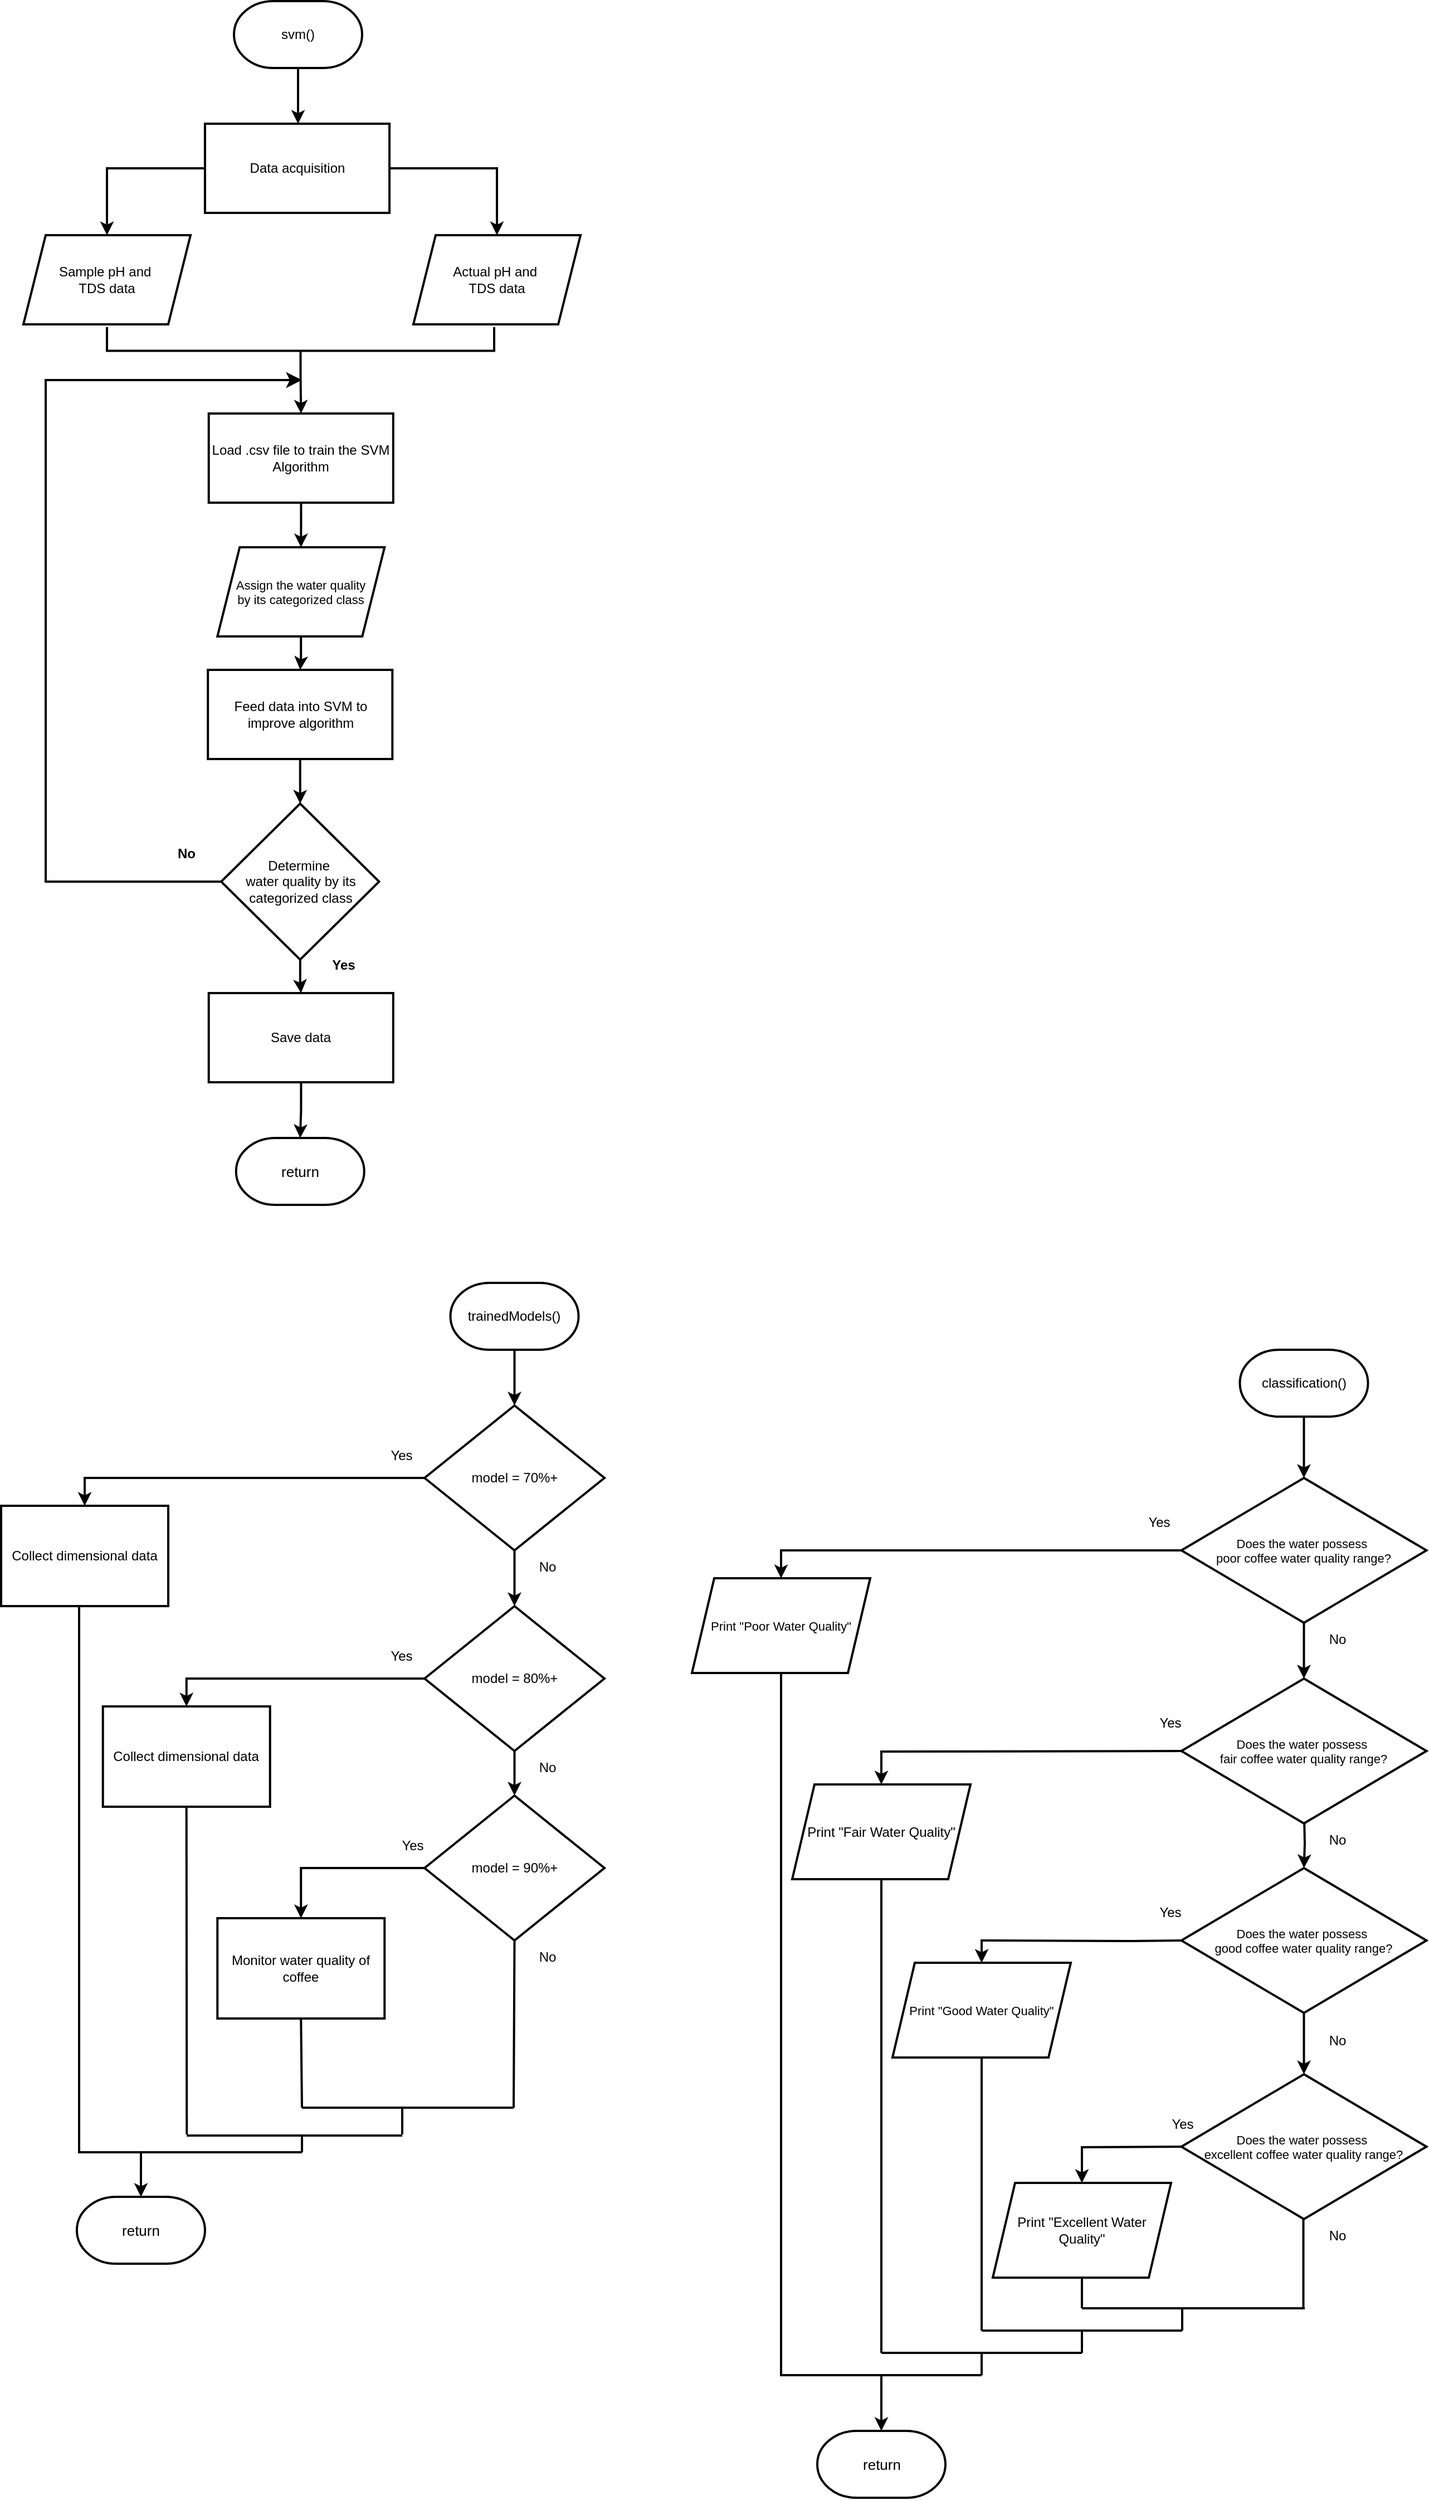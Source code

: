 <mxfile version="24.2.5" type="device">
  <diagram name="Page-1" id="xqzKq7Jxj5pf0_eqr3YV">
    <mxGraphModel dx="1036" dy="627" grid="1" gridSize="10" guides="1" tooltips="1" connect="1" arrows="1" fold="1" page="1" pageScale="1" pageWidth="850" pageHeight="1100" math="0" shadow="0">
      <root>
        <mxCell id="0" />
        <mxCell id="1" parent="0" />
        <mxCell id="C3bF9761ut3LMSNHBAmt-38" style="edgeStyle=orthogonalEdgeStyle;rounded=0;orthogonalLoop=1;jettySize=auto;html=1;entryX=0.5;entryY=0;entryDx=0;entryDy=0;strokeWidth=2;" parent="1" source="C3bF9761ut3LMSNHBAmt-26" edge="1">
          <mxGeometry relative="1" as="geometry">
            <mxPoint x="436.5" y="140" as="targetPoint" />
          </mxGeometry>
        </mxCell>
        <mxCell id="C3bF9761ut3LMSNHBAmt-26" value="svm()" style="strokeWidth=2;html=1;shape=mxgraph.flowchart.terminator;whiteSpace=wrap;" parent="1" vertex="1">
          <mxGeometry x="379" y="30" width="115" height="60" as="geometry" />
        </mxCell>
        <mxCell id="C3bF9761ut3LMSNHBAmt-78" style="edgeStyle=orthogonalEdgeStyle;rounded=0;orthogonalLoop=1;jettySize=auto;html=1;entryX=0.5;entryY=0;entryDx=0;entryDy=0;strokeWidth=2;" parent="1" source="C3bF9761ut3LMSNHBAmt-32" target="C3bF9761ut3LMSNHBAmt-70" edge="1">
          <mxGeometry relative="1" as="geometry" />
        </mxCell>
        <mxCell id="C3bF9761ut3LMSNHBAmt-32" value="&lt;font style=&quot;font-size: 12px;&quot;&gt;Determine&amp;nbsp;&lt;/font&gt;&lt;div&gt;&lt;font style=&quot;font-size: 12px;&quot;&gt;water quality by its categorized class&lt;/font&gt;&lt;/div&gt;" style="strokeWidth=2;html=1;shape=mxgraph.flowchart.decision;whiteSpace=wrap;" parent="1" vertex="1">
          <mxGeometry x="367.5" y="750" width="141.75" height="140" as="geometry" />
        </mxCell>
        <mxCell id="C3bF9761ut3LMSNHBAmt-33" value="&lt;font style=&quot;font-size: 13px;&quot;&gt;return&lt;/font&gt;" style="strokeWidth=2;html=1;shape=mxgraph.flowchart.terminator;whiteSpace=wrap;" parent="1" vertex="1">
          <mxGeometry x="380.87" y="1050" width="115" height="60" as="geometry" />
        </mxCell>
        <mxCell id="C3bF9761ut3LMSNHBAmt-71" style="edgeStyle=orthogonalEdgeStyle;rounded=0;orthogonalLoop=1;jettySize=auto;html=1;entryX=0.5;entryY=0;entryDx=0;entryDy=0;strokeWidth=2;" parent="1" source="C3bF9761ut3LMSNHBAmt-63" target="C3bF9761ut3LMSNHBAmt-66" edge="1">
          <mxGeometry relative="1" as="geometry" />
        </mxCell>
        <mxCell id="C3bF9761ut3LMSNHBAmt-81" style="edgeStyle=orthogonalEdgeStyle;rounded=0;orthogonalLoop=1;jettySize=auto;html=1;entryX=0.5;entryY=0;entryDx=0;entryDy=0;strokeWidth=2;" parent="1" source="C3bF9761ut3LMSNHBAmt-63" target="C3bF9761ut3LMSNHBAmt-80" edge="1">
          <mxGeometry relative="1" as="geometry" />
        </mxCell>
        <mxCell id="C3bF9761ut3LMSNHBAmt-63" value="Data acquisition" style="rounded=0;whiteSpace=wrap;html=1;strokeWidth=2;" parent="1" vertex="1">
          <mxGeometry x="352.97" y="140" width="165.56" height="80" as="geometry" />
        </mxCell>
        <mxCell id="C3bF9761ut3LMSNHBAmt-66" value="Actual pH and&amp;nbsp;&lt;div&gt;TDS data&lt;/div&gt;" style="shape=parallelogram;perimeter=parallelogramPerimeter;whiteSpace=wrap;html=1;fixedSize=1;strokeWidth=2;" parent="1" vertex="1">
          <mxGeometry x="540" y="240" width="150" height="80" as="geometry" />
        </mxCell>
        <mxCell id="C3bF9761ut3LMSNHBAmt-75" style="edgeStyle=orthogonalEdgeStyle;rounded=0;orthogonalLoop=1;jettySize=auto;html=1;entryX=0.5;entryY=0;entryDx=0;entryDy=0;strokeWidth=2;" parent="1" source="C3bF9761ut3LMSNHBAmt-67" target="C3bF9761ut3LMSNHBAmt-68" edge="1">
          <mxGeometry relative="1" as="geometry" />
        </mxCell>
        <mxCell id="C3bF9761ut3LMSNHBAmt-67" value="Load .csv file to train the SVM Algorithm" style="rounded=0;whiteSpace=wrap;html=1;strokeWidth=2;" parent="1" vertex="1">
          <mxGeometry x="356.35" y="400" width="165.56" height="80" as="geometry" />
        </mxCell>
        <mxCell id="C3bF9761ut3LMSNHBAmt-76" style="edgeStyle=orthogonalEdgeStyle;rounded=0;orthogonalLoop=1;jettySize=auto;html=1;entryX=0.5;entryY=0;entryDx=0;entryDy=0;strokeWidth=2;" parent="1" source="C3bF9761ut3LMSNHBAmt-68" target="C3bF9761ut3LMSNHBAmt-69" edge="1">
          <mxGeometry relative="1" as="geometry" />
        </mxCell>
        <mxCell id="C3bF9761ut3LMSNHBAmt-68" value="&lt;font style=&quot;font-size: 11px;&quot;&gt;Assign the water quality&lt;/font&gt;&lt;div style=&quot;font-size: 11px;&quot;&gt;&lt;font style=&quot;font-size: 11px;&quot;&gt;by its categorized class&lt;/font&gt;&lt;/div&gt;" style="shape=parallelogram;perimeter=parallelogramPerimeter;whiteSpace=wrap;html=1;fixedSize=1;strokeWidth=2;" parent="1" vertex="1">
          <mxGeometry x="364.13" y="520" width="150" height="80" as="geometry" />
        </mxCell>
        <mxCell id="C3bF9761ut3LMSNHBAmt-69" value="Feed data into SVM to improve algorithm" style="rounded=0;whiteSpace=wrap;html=1;strokeWidth=2;" parent="1" vertex="1">
          <mxGeometry x="355.6" y="630" width="165.56" height="80" as="geometry" />
        </mxCell>
        <mxCell id="C3bF9761ut3LMSNHBAmt-70" value="Save data" style="rounded=0;whiteSpace=wrap;html=1;strokeWidth=2;" parent="1" vertex="1">
          <mxGeometry x="356.35" y="920" width="165.56" height="80" as="geometry" />
        </mxCell>
        <mxCell id="C3bF9761ut3LMSNHBAmt-74" value="" style="edgeStyle=elbowEdgeStyle;elbow=horizontal;endArrow=classic;html=1;curved=0;rounded=0;endSize=8;startSize=8;exitX=0;exitY=0.5;exitDx=0;exitDy=0;exitPerimeter=0;strokeWidth=2;" parent="1" source="C3bF9761ut3LMSNHBAmt-32" edge="1">
          <mxGeometry width="50" height="50" relative="1" as="geometry">
            <mxPoint x="210" y="950" as="sourcePoint" />
            <mxPoint x="440" y="370" as="targetPoint" />
            <Array as="points">
              <mxPoint x="210" y="780" />
            </Array>
          </mxGeometry>
        </mxCell>
        <mxCell id="C3bF9761ut3LMSNHBAmt-77" style="edgeStyle=orthogonalEdgeStyle;rounded=0;orthogonalLoop=1;jettySize=auto;html=1;entryX=0.5;entryY=0;entryDx=0;entryDy=0;entryPerimeter=0;strokeWidth=2;" parent="1" source="C3bF9761ut3LMSNHBAmt-69" target="C3bF9761ut3LMSNHBAmt-32" edge="1">
          <mxGeometry relative="1" as="geometry" />
        </mxCell>
        <mxCell id="C3bF9761ut3LMSNHBAmt-79" style="edgeStyle=orthogonalEdgeStyle;rounded=0;orthogonalLoop=1;jettySize=auto;html=1;entryX=0.5;entryY=0;entryDx=0;entryDy=0;entryPerimeter=0;strokeWidth=2;" parent="1" source="C3bF9761ut3LMSNHBAmt-70" target="C3bF9761ut3LMSNHBAmt-33" edge="1">
          <mxGeometry relative="1" as="geometry" />
        </mxCell>
        <mxCell id="C3bF9761ut3LMSNHBAmt-80" value="Sample pH and&amp;nbsp;&lt;div&gt;TDS data&lt;/div&gt;" style="shape=parallelogram;perimeter=parallelogramPerimeter;whiteSpace=wrap;html=1;fixedSize=1;strokeWidth=2;" parent="1" vertex="1">
          <mxGeometry x="190" y="240" width="150" height="80" as="geometry" />
        </mxCell>
        <mxCell id="C3bF9761ut3LMSNHBAmt-92" style="edgeStyle=orthogonalEdgeStyle;rounded=0;orthogonalLoop=1;jettySize=auto;html=1;exitX=0;exitY=0.5;exitDx=0;exitDy=0;exitPerimeter=0;entryX=0.5;entryY=0;entryDx=0;entryDy=0;strokeWidth=2;" parent="1" source="C3bF9761ut3LMSNHBAmt-90" target="C3bF9761ut3LMSNHBAmt-67" edge="1">
          <mxGeometry relative="1" as="geometry" />
        </mxCell>
        <mxCell id="C3bF9761ut3LMSNHBAmt-90" value="" style="strokeWidth=2;html=1;shape=mxgraph.flowchart.annotation_2;align=left;labelPosition=right;pointerEvents=1;rotation=-90;" parent="1" vertex="1">
          <mxGeometry x="417.5" y="170" width="42.5" height="347.5" as="geometry" />
        </mxCell>
        <mxCell id="C3bF9761ut3LMSNHBAmt-93" value="&lt;b&gt;No&lt;/b&gt;" style="text;html=1;align=center;verticalAlign=middle;resizable=0;points=[];autosize=1;strokeColor=none;fillColor=none;" parent="1" vertex="1">
          <mxGeometry x="316.35" y="780" width="40" height="30" as="geometry" />
        </mxCell>
        <mxCell id="C3bF9761ut3LMSNHBAmt-94" value="&lt;b&gt;Yes&lt;/b&gt;" style="text;html=1;align=center;verticalAlign=middle;resizable=0;points=[];autosize=1;strokeColor=none;fillColor=none;" parent="1" vertex="1">
          <mxGeometry x="456.63" y="880" width="40" height="30" as="geometry" />
        </mxCell>
        <mxCell id="0U2_Sd-0l9gItfTflwsa-11" style="edgeStyle=orthogonalEdgeStyle;rounded=0;orthogonalLoop=1;jettySize=auto;html=1;entryX=0.5;entryY=0;entryDx=0;entryDy=0;strokeWidth=2;" edge="1" parent="1" source="0U2_Sd-0l9gItfTflwsa-1" target="0U2_Sd-0l9gItfTflwsa-2">
          <mxGeometry relative="1" as="geometry" />
        </mxCell>
        <mxCell id="0U2_Sd-0l9gItfTflwsa-1" value="trainedModels()" style="strokeWidth=2;html=1;shape=mxgraph.flowchart.terminator;whiteSpace=wrap;" vertex="1" parent="1">
          <mxGeometry x="573.25" y="1180" width="115" height="60" as="geometry" />
        </mxCell>
        <mxCell id="0U2_Sd-0l9gItfTflwsa-13" style="edgeStyle=orthogonalEdgeStyle;rounded=0;orthogonalLoop=1;jettySize=auto;html=1;entryX=0.5;entryY=0;entryDx=0;entryDy=0;strokeWidth=2;" edge="1" parent="1" source="0U2_Sd-0l9gItfTflwsa-2" target="0U2_Sd-0l9gItfTflwsa-10">
          <mxGeometry relative="1" as="geometry" />
        </mxCell>
        <mxCell id="0U2_Sd-0l9gItfTflwsa-15" style="edgeStyle=orthogonalEdgeStyle;rounded=0;orthogonalLoop=1;jettySize=auto;html=1;entryX=0.5;entryY=0;entryDx=0;entryDy=0;strokeWidth=2;" edge="1" parent="1" source="0U2_Sd-0l9gItfTflwsa-2" target="0U2_Sd-0l9gItfTflwsa-5">
          <mxGeometry relative="1" as="geometry" />
        </mxCell>
        <mxCell id="0U2_Sd-0l9gItfTflwsa-2" value="model = 70%+" style="rhombus;whiteSpace=wrap;html=1;strokeWidth=2;" vertex="1" parent="1">
          <mxGeometry x="550" y="1290" width="161.5" height="130" as="geometry" />
        </mxCell>
        <mxCell id="0U2_Sd-0l9gItfTflwsa-5" value="Collect dimensional data" style="rounded=0;whiteSpace=wrap;html=1;strokeWidth=2;" vertex="1" parent="1">
          <mxGeometry x="170" y="1380" width="150" height="90" as="geometry" />
        </mxCell>
        <mxCell id="0U2_Sd-0l9gItfTflwsa-6" value="Monitor water quality of coffee" style="rounded=0;whiteSpace=wrap;html=1;strokeWidth=2;" vertex="1" parent="1">
          <mxGeometry x="364.13" y="1750" width="150" height="90" as="geometry" />
        </mxCell>
        <mxCell id="0U2_Sd-0l9gItfTflwsa-7" value="Collect dimensional data" style="rounded=0;whiteSpace=wrap;html=1;strokeWidth=2;" vertex="1" parent="1">
          <mxGeometry x="261.35" y="1560" width="150" height="90" as="geometry" />
        </mxCell>
        <mxCell id="0U2_Sd-0l9gItfTflwsa-8" value="&lt;font style=&quot;font-size: 13px;&quot;&gt;return&lt;/font&gt;" style="strokeWidth=2;html=1;shape=mxgraph.flowchart.terminator;whiteSpace=wrap;" vertex="1" parent="1">
          <mxGeometry x="237.97" y="2000" width="115" height="60" as="geometry" />
        </mxCell>
        <mxCell id="0U2_Sd-0l9gItfTflwsa-17" style="edgeStyle=orthogonalEdgeStyle;rounded=0;orthogonalLoop=1;jettySize=auto;html=1;entryX=0.5;entryY=0;entryDx=0;entryDy=0;strokeWidth=2;" edge="1" parent="1" source="0U2_Sd-0l9gItfTflwsa-9" target="0U2_Sd-0l9gItfTflwsa-6">
          <mxGeometry relative="1" as="geometry" />
        </mxCell>
        <mxCell id="0U2_Sd-0l9gItfTflwsa-9" value="model = 90%+" style="rhombus;whiteSpace=wrap;html=1;strokeWidth=2;" vertex="1" parent="1">
          <mxGeometry x="550" y="1640" width="161.5" height="130" as="geometry" />
        </mxCell>
        <mxCell id="0U2_Sd-0l9gItfTflwsa-14" style="edgeStyle=orthogonalEdgeStyle;rounded=0;orthogonalLoop=1;jettySize=auto;html=1;strokeWidth=2;" edge="1" parent="1" source="0U2_Sd-0l9gItfTflwsa-10" target="0U2_Sd-0l9gItfTflwsa-9">
          <mxGeometry relative="1" as="geometry" />
        </mxCell>
        <mxCell id="0U2_Sd-0l9gItfTflwsa-16" style="edgeStyle=orthogonalEdgeStyle;rounded=0;orthogonalLoop=1;jettySize=auto;html=1;entryX=0.5;entryY=0;entryDx=0;entryDy=0;strokeWidth=2;" edge="1" parent="1" source="0U2_Sd-0l9gItfTflwsa-10" target="0U2_Sd-0l9gItfTflwsa-7">
          <mxGeometry relative="1" as="geometry" />
        </mxCell>
        <mxCell id="0U2_Sd-0l9gItfTflwsa-10" value="model = 80%+" style="rhombus;whiteSpace=wrap;html=1;strokeWidth=2;" vertex="1" parent="1">
          <mxGeometry x="550" y="1470" width="161.5" height="130" as="geometry" />
        </mxCell>
        <mxCell id="0U2_Sd-0l9gItfTflwsa-18" style="edgeStyle=orthogonalEdgeStyle;rounded=0;orthogonalLoop=1;jettySize=auto;html=1;entryX=0.5;entryY=0;entryDx=0;entryDy=0;strokeWidth=2;entryPerimeter=0;exitX=0.5;exitY=1;exitDx=0;exitDy=0;" edge="1" parent="1" source="0U2_Sd-0l9gItfTflwsa-5" target="0U2_Sd-0l9gItfTflwsa-8">
          <mxGeometry relative="1" as="geometry">
            <mxPoint x="287.75" y="1960" as="targetPoint" />
            <mxPoint x="100" y="1890" as="sourcePoint" />
            <Array as="points">
              <mxPoint x="240" y="1470" />
              <mxPoint x="240" y="1960" />
              <mxPoint x="296" y="1960" />
            </Array>
          </mxGeometry>
        </mxCell>
        <mxCell id="0U2_Sd-0l9gItfTflwsa-25" value="" style="endArrow=none;html=1;rounded=0;entryX=0.5;entryY=1;entryDx=0;entryDy=0;strokeWidth=2;" edge="1" parent="1" source="0U2_Sd-0l9gItfTflwsa-36" target="0U2_Sd-0l9gItfTflwsa-7">
          <mxGeometry width="50" height="50" relative="1" as="geometry">
            <mxPoint x="336" y="1940" as="sourcePoint" />
            <mxPoint x="340" y="1670" as="targetPoint" />
          </mxGeometry>
        </mxCell>
        <mxCell id="0U2_Sd-0l9gItfTflwsa-26" value="" style="endArrow=none;html=1;rounded=0;strokeWidth=2;" edge="1" parent="1">
          <mxGeometry width="50" height="50" relative="1" as="geometry">
            <mxPoint x="290" y="1960" as="sourcePoint" />
            <mxPoint x="440" y="1960" as="targetPoint" />
          </mxGeometry>
        </mxCell>
        <mxCell id="0U2_Sd-0l9gItfTflwsa-27" value="" style="endArrow=none;html=1;rounded=0;entryX=0.5;entryY=1;entryDx=0;entryDy=0;strokeWidth=2;" edge="1" parent="1" target="0U2_Sd-0l9gItfTflwsa-9">
          <mxGeometry width="50" height="50" relative="1" as="geometry">
            <mxPoint x="630" y="1920" as="sourcePoint" />
            <mxPoint x="450" y="1780" as="targetPoint" />
          </mxGeometry>
        </mxCell>
        <mxCell id="0U2_Sd-0l9gItfTflwsa-28" value="" style="endArrow=none;html=1;rounded=0;entryX=0.5;entryY=1;entryDx=0;entryDy=0;strokeWidth=2;" edge="1" parent="1" target="0U2_Sd-0l9gItfTflwsa-6">
          <mxGeometry width="50" height="50" relative="1" as="geometry">
            <mxPoint x="440" y="1920" as="sourcePoint" />
            <mxPoint x="430" y="1860" as="targetPoint" />
          </mxGeometry>
        </mxCell>
        <mxCell id="0U2_Sd-0l9gItfTflwsa-29" value="" style="endArrow=none;html=1;rounded=0;endSize=6;strokeWidth=2;" edge="1" parent="1">
          <mxGeometry width="50" height="50" relative="1" as="geometry">
            <mxPoint x="440" y="1920" as="sourcePoint" />
            <mxPoint x="630" y="1920" as="targetPoint" />
          </mxGeometry>
        </mxCell>
        <mxCell id="0U2_Sd-0l9gItfTflwsa-31" value="" style="endArrow=none;html=1;rounded=0;strokeWidth=2;" edge="1" parent="1" source="0U2_Sd-0l9gItfTflwsa-36">
          <mxGeometry width="50" height="50" relative="1" as="geometry">
            <mxPoint x="530" y="1940" as="sourcePoint" />
            <mxPoint x="530" y="1920" as="targetPoint" />
          </mxGeometry>
        </mxCell>
        <mxCell id="0U2_Sd-0l9gItfTflwsa-33" value="" style="endArrow=none;html=1;rounded=0;strokeWidth=2;" edge="1" parent="1" target="0U2_Sd-0l9gItfTflwsa-36">
          <mxGeometry width="50" height="50" relative="1" as="geometry">
            <mxPoint x="440" y="1960" as="sourcePoint" />
            <mxPoint x="440" y="1940" as="targetPoint" />
          </mxGeometry>
        </mxCell>
        <mxCell id="0U2_Sd-0l9gItfTflwsa-36" value="" style="line;strokeWidth=2;html=1;perimeter=backbonePerimeter;points=[];outlineConnect=0;" vertex="1" parent="1">
          <mxGeometry x="336.63" y="1940" width="193.37" height="10" as="geometry" />
        </mxCell>
        <mxCell id="0U2_Sd-0l9gItfTflwsa-38" value="Yes" style="text;html=1;align=center;verticalAlign=middle;resizable=0;points=[];autosize=1;strokeColor=none;fillColor=none;" vertex="1" parent="1">
          <mxGeometry x="509.25" y="1320" width="40" height="30" as="geometry" />
        </mxCell>
        <mxCell id="0U2_Sd-0l9gItfTflwsa-39" value="No" style="text;html=1;align=center;verticalAlign=middle;resizable=0;points=[];autosize=1;strokeColor=none;fillColor=none;" vertex="1" parent="1">
          <mxGeometry x="640" y="1420" width="40" height="30" as="geometry" />
        </mxCell>
        <mxCell id="0U2_Sd-0l9gItfTflwsa-40" value="Yes" style="text;html=1;align=center;verticalAlign=middle;resizable=0;points=[];autosize=1;strokeColor=none;fillColor=none;" vertex="1" parent="1">
          <mxGeometry x="518.53" y="1670" width="40" height="30" as="geometry" />
        </mxCell>
        <mxCell id="0U2_Sd-0l9gItfTflwsa-41" value="Yes" style="text;html=1;align=center;verticalAlign=middle;resizable=0;points=[];autosize=1;strokeColor=none;fillColor=none;" vertex="1" parent="1">
          <mxGeometry x="509.25" y="1500" width="40" height="30" as="geometry" />
        </mxCell>
        <mxCell id="0U2_Sd-0l9gItfTflwsa-42" value="No" style="text;html=1;align=center;verticalAlign=middle;resizable=0;points=[];autosize=1;strokeColor=none;fillColor=none;" vertex="1" parent="1">
          <mxGeometry x="640" y="1770" width="40" height="30" as="geometry" />
        </mxCell>
        <mxCell id="0U2_Sd-0l9gItfTflwsa-43" value="No" style="text;html=1;align=center;verticalAlign=middle;resizable=0;points=[];autosize=1;strokeColor=none;fillColor=none;" vertex="1" parent="1">
          <mxGeometry x="640" y="1600" width="40" height="30" as="geometry" />
        </mxCell>
        <mxCell id="0U2_Sd-0l9gItfTflwsa-44" style="edgeStyle=orthogonalEdgeStyle;rounded=0;orthogonalLoop=1;jettySize=auto;html=1;entryX=0.5;entryY=0;entryDx=0;entryDy=0;strokeWidth=2;" edge="1" parent="1" source="0U2_Sd-0l9gItfTflwsa-45" target="0U2_Sd-0l9gItfTflwsa-48">
          <mxGeometry relative="1" as="geometry" />
        </mxCell>
        <mxCell id="0U2_Sd-0l9gItfTflwsa-45" value="classification()" style="strokeWidth=2;html=1;shape=mxgraph.flowchart.terminator;whiteSpace=wrap;" vertex="1" parent="1">
          <mxGeometry x="1281.75" y="1240" width="115" height="60" as="geometry" />
        </mxCell>
        <mxCell id="0U2_Sd-0l9gItfTflwsa-46" style="edgeStyle=orthogonalEdgeStyle;rounded=0;orthogonalLoop=1;jettySize=auto;html=1;strokeWidth=2;" edge="1" parent="1" source="0U2_Sd-0l9gItfTflwsa-48" target="0U2_Sd-0l9gItfTflwsa-98">
          <mxGeometry relative="1" as="geometry">
            <mxPoint x="1340" y="1510" as="targetPoint" />
            <Array as="points" />
          </mxGeometry>
        </mxCell>
        <mxCell id="0U2_Sd-0l9gItfTflwsa-47" style="edgeStyle=orthogonalEdgeStyle;rounded=0;orthogonalLoop=1;jettySize=auto;html=1;entryX=0.5;entryY=0;entryDx=0;entryDy=0;strokeWidth=2;" edge="1" parent="1" source="0U2_Sd-0l9gItfTflwsa-48" target="0U2_Sd-0l9gItfTflwsa-75">
          <mxGeometry relative="1" as="geometry">
            <mxPoint x="925" y="1445" as="targetPoint" />
          </mxGeometry>
        </mxCell>
        <mxCell id="0U2_Sd-0l9gItfTflwsa-48" value="&lt;font style=&quot;font-size: 11px;&quot;&gt;Does the water&amp;nbsp;&lt;/font&gt;&lt;span style=&quot;font-size: 11px; background-color: initial;&quot;&gt;possess&amp;nbsp;&lt;/span&gt;&lt;div style=&quot;font-size: 11px;&quot;&gt;&lt;div style=&quot;&quot;&gt;&lt;font style=&quot;font-size: 11px;&quot;&gt;&lt;font style=&quot;font-size: 11px;&quot;&gt;poor coffee water quality range?&lt;/font&gt;&lt;br&gt;&lt;/font&gt;&lt;/div&gt;&lt;/div&gt;" style="rhombus;whiteSpace=wrap;html=1;strokeWidth=2;" vertex="1" parent="1">
          <mxGeometry x="1229.25" y="1355" width="220" height="130" as="geometry" />
        </mxCell>
        <mxCell id="0U2_Sd-0l9gItfTflwsa-52" value="&lt;font style=&quot;font-size: 13px;&quot;&gt;return&lt;/font&gt;" style="strokeWidth=2;html=1;shape=mxgraph.flowchart.terminator;whiteSpace=wrap;" vertex="1" parent="1">
          <mxGeometry x="902.5" y="2210" width="115" height="60" as="geometry" />
        </mxCell>
        <mxCell id="0U2_Sd-0l9gItfTflwsa-53" style="edgeStyle=orthogonalEdgeStyle;rounded=0;orthogonalLoop=1;jettySize=auto;html=1;entryX=0.5;entryY=0;entryDx=0;entryDy=0;strokeWidth=2;" edge="1" parent="1" target="0U2_Sd-0l9gItfTflwsa-76">
          <mxGeometry relative="1" as="geometry">
            <mxPoint x="1230" y="1770" as="sourcePoint" />
            <mxPoint x="1119.13" y="1815" as="targetPoint" />
          </mxGeometry>
        </mxCell>
        <mxCell id="0U2_Sd-0l9gItfTflwsa-55" style="edgeStyle=orthogonalEdgeStyle;rounded=0;orthogonalLoop=1;jettySize=auto;html=1;strokeWidth=2;entryX=0.5;entryY=0;entryDx=0;entryDy=0;" edge="1" parent="1" target="0U2_Sd-0l9gItfTflwsa-99">
          <mxGeometry relative="1" as="geometry">
            <mxPoint x="1339.5" y="1659.96" as="sourcePoint" />
            <mxPoint x="1339.55" y="1700.0" as="targetPoint" />
          </mxGeometry>
        </mxCell>
        <mxCell id="0U2_Sd-0l9gItfTflwsa-56" style="edgeStyle=orthogonalEdgeStyle;rounded=0;orthogonalLoop=1;jettySize=auto;html=1;entryX=0.5;entryY=0;entryDx=0;entryDy=0;strokeWidth=2;" edge="1" parent="1" target="0U2_Sd-0l9gItfTflwsa-77">
          <mxGeometry relative="1" as="geometry">
            <mxPoint x="1230" y="1600" as="sourcePoint" />
            <mxPoint x="1016.35" y="1625" as="targetPoint" />
          </mxGeometry>
        </mxCell>
        <mxCell id="0U2_Sd-0l9gItfTflwsa-67" value="Yes" style="text;html=1;align=center;verticalAlign=middle;resizable=0;points=[];autosize=1;strokeColor=none;fillColor=none;" vertex="1" parent="1">
          <mxGeometry x="1189.25" y="1380" width="40" height="30" as="geometry" />
        </mxCell>
        <mxCell id="0U2_Sd-0l9gItfTflwsa-68" value="No" style="text;html=1;align=center;verticalAlign=middle;resizable=0;points=[];autosize=1;strokeColor=none;fillColor=none;" vertex="1" parent="1">
          <mxGeometry x="1349.25" y="1485" width="40" height="30" as="geometry" />
        </mxCell>
        <mxCell id="0U2_Sd-0l9gItfTflwsa-69" value="Yes" style="text;html=1;align=center;verticalAlign=middle;resizable=0;points=[];autosize=1;strokeColor=none;fillColor=none;" vertex="1" parent="1">
          <mxGeometry x="1198.53" y="1730" width="40" height="30" as="geometry" />
        </mxCell>
        <mxCell id="0U2_Sd-0l9gItfTflwsa-70" value="Yes" style="text;html=1;align=center;verticalAlign=middle;resizable=0;points=[];autosize=1;strokeColor=none;fillColor=none;" vertex="1" parent="1">
          <mxGeometry x="1198.53" y="1560" width="40" height="30" as="geometry" />
        </mxCell>
        <mxCell id="0U2_Sd-0l9gItfTflwsa-71" value="No" style="text;html=1;align=center;verticalAlign=middle;resizable=0;points=[];autosize=1;strokeColor=none;fillColor=none;" vertex="1" parent="1">
          <mxGeometry x="1349.25" y="1845" width="40" height="30" as="geometry" />
        </mxCell>
        <mxCell id="0U2_Sd-0l9gItfTflwsa-72" value="No" style="text;html=1;align=center;verticalAlign=middle;resizable=0;points=[];autosize=1;strokeColor=none;fillColor=none;" vertex="1" parent="1">
          <mxGeometry x="1349.25" y="1665" width="40" height="30" as="geometry" />
        </mxCell>
        <mxCell id="0U2_Sd-0l9gItfTflwsa-79" style="edgeStyle=orthogonalEdgeStyle;rounded=0;orthogonalLoop=1;jettySize=auto;html=1;entryX=0.5;entryY=0;entryDx=0;entryDy=0;strokeWidth=2;" edge="1" parent="1" target="0U2_Sd-0l9gItfTflwsa-78">
          <mxGeometry relative="1" as="geometry">
            <mxPoint x="1229.25" y="1955" as="sourcePoint" />
          </mxGeometry>
        </mxCell>
        <mxCell id="0U2_Sd-0l9gItfTflwsa-94" style="edgeStyle=orthogonalEdgeStyle;rounded=0;orthogonalLoop=1;jettySize=auto;html=1;strokeWidth=2;" edge="1" parent="1" source="0U2_Sd-0l9gItfTflwsa-75" target="0U2_Sd-0l9gItfTflwsa-52">
          <mxGeometry relative="1" as="geometry">
            <Array as="points">
              <mxPoint x="870" y="2160" />
              <mxPoint x="960" y="2160" />
            </Array>
          </mxGeometry>
        </mxCell>
        <mxCell id="0U2_Sd-0l9gItfTflwsa-75" value="&lt;font style=&quot;font-size: 11px;&quot;&gt;Print &quot;Poor Water Quality&quot;&lt;/font&gt;" style="shape=parallelogram;perimeter=parallelogramPerimeter;whiteSpace=wrap;html=1;fixedSize=1;strokeWidth=2;" vertex="1" parent="1">
          <mxGeometry x="790" y="1445" width="160" height="85" as="geometry" />
        </mxCell>
        <mxCell id="0U2_Sd-0l9gItfTflwsa-76" value="&lt;font style=&quot;font-size: 11px;&quot;&gt;Print &quot;Good Water Quality&quot;&lt;/font&gt;" style="shape=parallelogram;perimeter=parallelogramPerimeter;whiteSpace=wrap;html=1;fixedSize=1;strokeWidth=2;" vertex="1" parent="1">
          <mxGeometry x="970" y="1790" width="160" height="85" as="geometry" />
        </mxCell>
        <mxCell id="0U2_Sd-0l9gItfTflwsa-77" value="Print &quot;Fair Water Quality&quot;" style="shape=parallelogram;perimeter=parallelogramPerimeter;whiteSpace=wrap;html=1;fixedSize=1;strokeWidth=2;" vertex="1" parent="1">
          <mxGeometry x="880" y="1630" width="160" height="85" as="geometry" />
        </mxCell>
        <mxCell id="0U2_Sd-0l9gItfTflwsa-78" value="Print &quot;Excellent Water Quality&quot;" style="shape=parallelogram;perimeter=parallelogramPerimeter;whiteSpace=wrap;html=1;fixedSize=1;strokeWidth=2;" vertex="1" parent="1">
          <mxGeometry x="1060" y="1987.5" width="160" height="85" as="geometry" />
        </mxCell>
        <mxCell id="0U2_Sd-0l9gItfTflwsa-80" value="" style="endArrow=none;html=1;rounded=0;exitX=0.5;exitY=1;exitDx=0;exitDy=0;strokeWidth=2;" edge="1" parent="1" source="0U2_Sd-0l9gItfTflwsa-76">
          <mxGeometry width="50" height="50" relative="1" as="geometry">
            <mxPoint x="1050" y="1820" as="sourcePoint" />
            <mxPoint x="1050" y="2120" as="targetPoint" />
          </mxGeometry>
        </mxCell>
        <mxCell id="0U2_Sd-0l9gItfTflwsa-81" value="" style="endArrow=none;html=1;rounded=0;entryX=0.5;entryY=1;entryDx=0;entryDy=0;strokeWidth=2;" edge="1" parent="1" target="0U2_Sd-0l9gItfTflwsa-77">
          <mxGeometry width="50" height="50" relative="1" as="geometry">
            <mxPoint x="960" y="2140" as="sourcePoint" />
            <mxPoint x="1100" y="1770" as="targetPoint" />
          </mxGeometry>
        </mxCell>
        <mxCell id="0U2_Sd-0l9gItfTflwsa-82" value="" style="endArrow=none;html=1;rounded=0;entryX=0.5;entryY=1;entryDx=0;entryDy=0;strokeWidth=2;" edge="1" parent="1" target="0U2_Sd-0l9gItfTflwsa-78">
          <mxGeometry width="50" height="50" relative="1" as="geometry">
            <mxPoint x="1140" y="2100" as="sourcePoint" />
            <mxPoint x="1100" y="2170" as="targetPoint" />
          </mxGeometry>
        </mxCell>
        <mxCell id="0U2_Sd-0l9gItfTflwsa-83" value="" style="endArrow=none;html=1;rounded=0;entryX=0.5;entryY=1;entryDx=0;entryDy=0;strokeWidth=2;" edge="1" parent="1">
          <mxGeometry width="50" height="50" relative="1" as="geometry">
            <mxPoint x="1338.75" y="2100" as="sourcePoint" />
            <mxPoint x="1338.75" y="2020" as="targetPoint" />
          </mxGeometry>
        </mxCell>
        <mxCell id="0U2_Sd-0l9gItfTflwsa-84" value="" style="endArrow=none;html=1;rounded=0;strokeWidth=2;" edge="1" parent="1">
          <mxGeometry width="50" height="50" relative="1" as="geometry">
            <mxPoint x="927.5" y="2160" as="sourcePoint" />
            <mxPoint x="1050" y="2160" as="targetPoint" />
          </mxGeometry>
        </mxCell>
        <mxCell id="0U2_Sd-0l9gItfTflwsa-85" value="" style="endArrow=none;html=1;rounded=0;strokeWidth=2;" edge="1" parent="1">
          <mxGeometry width="50" height="50" relative="1" as="geometry">
            <mxPoint x="1140" y="2100" as="sourcePoint" />
            <mxPoint x="1340" y="2100" as="targetPoint" />
          </mxGeometry>
        </mxCell>
        <mxCell id="0U2_Sd-0l9gItfTflwsa-86" value="" style="endArrow=none;html=1;rounded=0;strokeWidth=2;" edge="1" parent="1">
          <mxGeometry width="50" height="50" relative="1" as="geometry">
            <mxPoint x="1230" y="2120" as="sourcePoint" />
            <mxPoint x="1230" y="2100" as="targetPoint" />
          </mxGeometry>
        </mxCell>
        <mxCell id="0U2_Sd-0l9gItfTflwsa-87" value="" style="endArrow=none;html=1;rounded=0;strokeWidth=2;" edge="1" parent="1">
          <mxGeometry width="50" height="50" relative="1" as="geometry">
            <mxPoint x="1050" y="2120" as="sourcePoint" />
            <mxPoint x="1230" y="2120" as="targetPoint" />
          </mxGeometry>
        </mxCell>
        <mxCell id="0U2_Sd-0l9gItfTflwsa-88" value="" style="endArrow=none;html=1;rounded=0;strokeWidth=2;" edge="1" parent="1">
          <mxGeometry width="50" height="50" relative="1" as="geometry">
            <mxPoint x="1140" y="2140" as="sourcePoint" />
            <mxPoint x="1140" y="2120" as="targetPoint" />
          </mxGeometry>
        </mxCell>
        <mxCell id="0U2_Sd-0l9gItfTflwsa-89" value="" style="endArrow=none;html=1;rounded=0;strokeWidth=2;" edge="1" parent="1">
          <mxGeometry width="50" height="50" relative="1" as="geometry">
            <mxPoint x="960" y="2140" as="sourcePoint" />
            <mxPoint x="1140" y="2140" as="targetPoint" />
          </mxGeometry>
        </mxCell>
        <mxCell id="0U2_Sd-0l9gItfTflwsa-90" value="" style="endArrow=none;html=1;rounded=0;strokeWidth=2;" edge="1" parent="1">
          <mxGeometry width="50" height="50" relative="1" as="geometry">
            <mxPoint x="1050" y="2160" as="sourcePoint" />
            <mxPoint x="1050" y="2140" as="targetPoint" />
          </mxGeometry>
        </mxCell>
        <mxCell id="0U2_Sd-0l9gItfTflwsa-95" value="Yes" style="text;html=1;align=center;verticalAlign=middle;resizable=0;points=[];autosize=1;strokeColor=none;fillColor=none;" vertex="1" parent="1">
          <mxGeometry x="1210" y="1920" width="40" height="30" as="geometry" />
        </mxCell>
        <mxCell id="0U2_Sd-0l9gItfTflwsa-96" value="No" style="text;html=1;align=center;verticalAlign=middle;resizable=0;points=[];autosize=1;strokeColor=none;fillColor=none;" vertex="1" parent="1">
          <mxGeometry x="1349.25" y="2020" width="40" height="30" as="geometry" />
        </mxCell>
        <mxCell id="0U2_Sd-0l9gItfTflwsa-98" value="&lt;font style=&quot;font-size: 11px;&quot;&gt;Does the water&amp;nbsp;&lt;/font&gt;&lt;span style=&quot;font-size: 11px; background-color: initial;&quot;&gt;possess&amp;nbsp;&lt;/span&gt;&lt;div style=&quot;font-size: 11px;&quot;&gt;&lt;div style=&quot;&quot;&gt;&lt;font style=&quot;font-size: 11px;&quot;&gt;&lt;font style=&quot;font-size: 11px;&quot;&gt;fair coffee water quality range?&lt;/font&gt;&lt;br&gt;&lt;/font&gt;&lt;/div&gt;&lt;/div&gt;" style="rhombus;whiteSpace=wrap;html=1;strokeWidth=2;" vertex="1" parent="1">
          <mxGeometry x="1229.25" y="1535" width="220" height="130" as="geometry" />
        </mxCell>
        <mxCell id="0U2_Sd-0l9gItfTflwsa-102" style="edgeStyle=orthogonalEdgeStyle;rounded=0;orthogonalLoop=1;jettySize=auto;html=1;entryX=0.5;entryY=0;entryDx=0;entryDy=0;strokeWidth=2;" edge="1" parent="1" source="0U2_Sd-0l9gItfTflwsa-99" target="0U2_Sd-0l9gItfTflwsa-100">
          <mxGeometry relative="1" as="geometry" />
        </mxCell>
        <mxCell id="0U2_Sd-0l9gItfTflwsa-99" value="&lt;font style=&quot;font-size: 11px;&quot;&gt;Does the water&amp;nbsp;&lt;/font&gt;&lt;span style=&quot;font-size: 11px; background-color: initial;&quot;&gt;possess&amp;nbsp;&lt;/span&gt;&lt;div style=&quot;font-size: 11px;&quot;&gt;&lt;div style=&quot;&quot;&gt;&lt;font style=&quot;font-size: 11px;&quot;&gt;&lt;font style=&quot;font-size: 11px;&quot;&gt;good coffee water quality range?&lt;/font&gt;&lt;br&gt;&lt;/font&gt;&lt;/div&gt;&lt;/div&gt;" style="rhombus;whiteSpace=wrap;html=1;strokeWidth=2;" vertex="1" parent="1">
          <mxGeometry x="1229.25" y="1705" width="220" height="130" as="geometry" />
        </mxCell>
        <mxCell id="0U2_Sd-0l9gItfTflwsa-100" value="&lt;font style=&quot;font-size: 11px;&quot;&gt;Does the water&amp;nbsp;&lt;/font&gt;&lt;span style=&quot;font-size: 11px; background-color: initial;&quot;&gt;possess&amp;nbsp;&lt;/span&gt;&lt;div style=&quot;font-size: 11px;&quot;&gt;&lt;div style=&quot;&quot;&gt;&lt;font style=&quot;font-size: 11px;&quot;&gt;&lt;font style=&quot;font-size: 11px;&quot;&gt;excellent coffee water quality range?&lt;/font&gt;&lt;br&gt;&lt;/font&gt;&lt;/div&gt;&lt;/div&gt;" style="rhombus;whiteSpace=wrap;html=1;strokeWidth=2;" vertex="1" parent="1">
          <mxGeometry x="1229.25" y="1890" width="220" height="130" as="geometry" />
        </mxCell>
      </root>
    </mxGraphModel>
  </diagram>
</mxfile>
